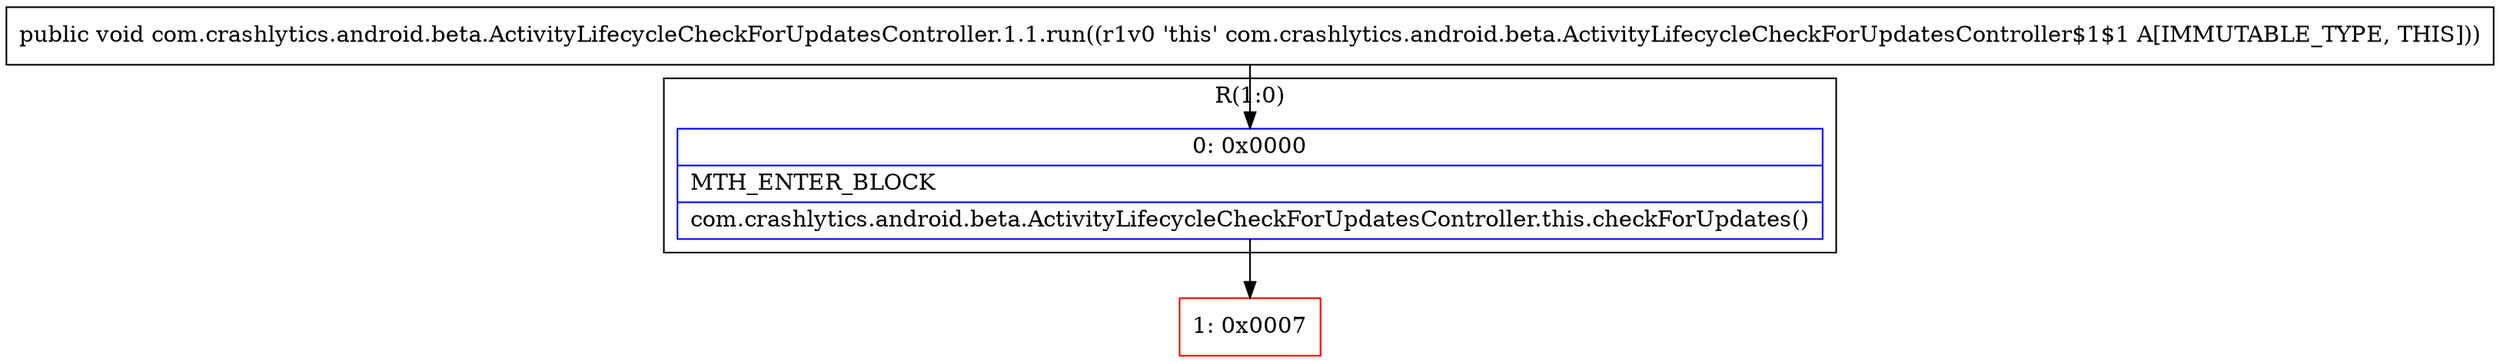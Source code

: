 digraph "CFG forcom.crashlytics.android.beta.ActivityLifecycleCheckForUpdatesController.1.1.run()V" {
subgraph cluster_Region_1903028436 {
label = "R(1:0)";
node [shape=record,color=blue];
Node_0 [shape=record,label="{0\:\ 0x0000|MTH_ENTER_BLOCK\l|com.crashlytics.android.beta.ActivityLifecycleCheckForUpdatesController.this.checkForUpdates()\l}"];
}
Node_1 [shape=record,color=red,label="{1\:\ 0x0007}"];
MethodNode[shape=record,label="{public void com.crashlytics.android.beta.ActivityLifecycleCheckForUpdatesController.1.1.run((r1v0 'this' com.crashlytics.android.beta.ActivityLifecycleCheckForUpdatesController$1$1 A[IMMUTABLE_TYPE, THIS])) }"];
MethodNode -> Node_0;
Node_0 -> Node_1;
}

